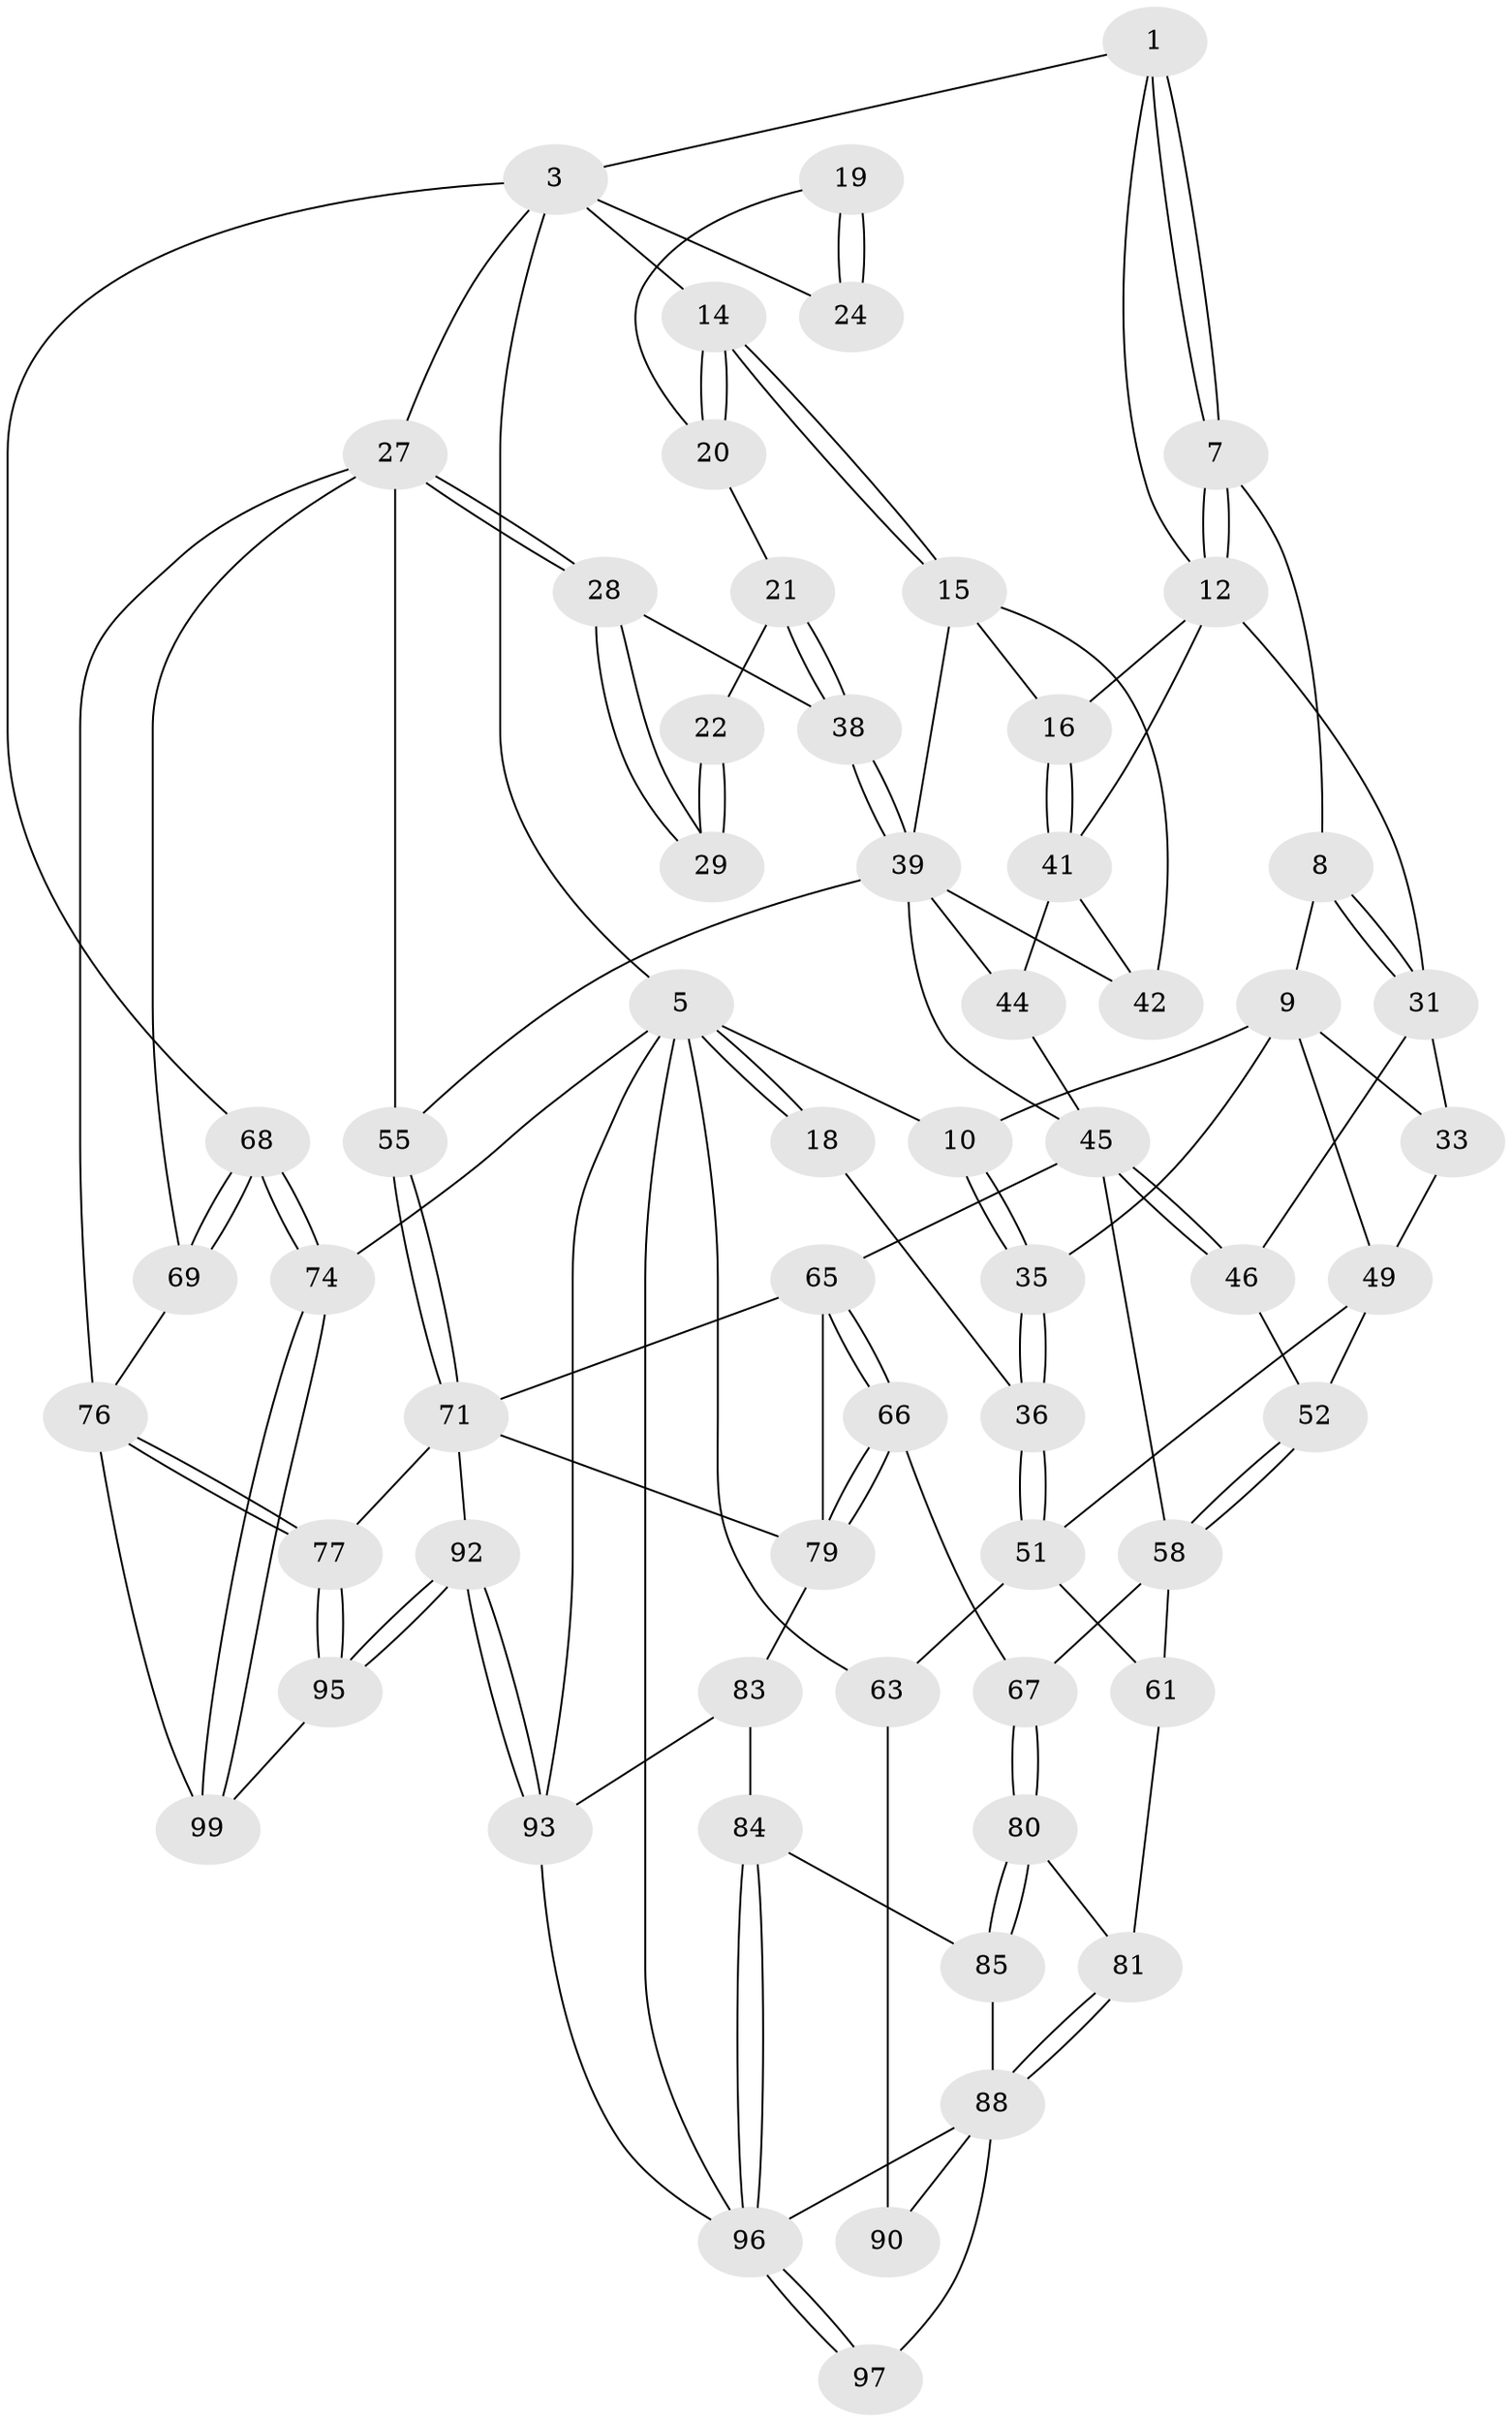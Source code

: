 // original degree distribution, {3: 0.0392156862745098, 4: 0.22549019607843138, 6: 0.24509803921568626, 5: 0.49019607843137253}
// Generated by graph-tools (version 1.1) at 2025/21/03/04/25 18:21:27]
// undirected, 61 vertices, 138 edges
graph export_dot {
graph [start="1"]
  node [color=gray90,style=filled];
  1 [pos="+0.24225522338575056+0",super="+2"];
  3 [pos="+0.5600375711508018+0",super="+13+4"];
  5 [pos="+0+0",super="+64+6"];
  7 [pos="+0.2596617037841733+0.055120457928113854"];
  8 [pos="+0.22042469667692505+0.1584377761234827"];
  9 [pos="+0.21735836293059893+0.16060792779503053",super="+34"];
  10 [pos="+0.09977740158810947+0.13835355643135744"];
  12 [pos="+0.3510777365465267+0.15914225227976664",super="+17"];
  14 [pos="+0.5978823075346622+0.01601911324770927"];
  15 [pos="+0.5775891399593797+0.0727062227921558",super="+40"];
  16 [pos="+0.48540724475262603+0.13596676300192576"];
  18 [pos="+0+0.10521579836237749"];
  19 [pos="+0.916375364406236+0.09776974072486237"];
  20 [pos="+0.7152193934178658+0.09431472587296262"];
  21 [pos="+0.7599151989554389+0.1645024788851472"];
  22 [pos="+0.8287616651717092+0.17881106244874131",super="+23"];
  24 [pos="+1+0.0516044825570142"];
  27 [pos="+1+0.4122296911860978",super="+53"];
  28 [pos="+0.8716390609501511+0.3355315528387312"];
  29 [pos="+0.8647501538384837+0.2712267181409586"];
  31 [pos="+0.338115105765846+0.19478288900865426",super="+32"];
  33 [pos="+0.2673223355665392+0.2828085690236872"];
  35 [pos="+0.09211833212723439+0.15309230143937472"];
  36 [pos="+0+0.24923366028248162"];
  38 [pos="+0.774130545651134+0.3344037543842322"];
  39 [pos="+0.6679710042474605+0.3758146893972802",super="+47"];
  41 [pos="+0.4275517218034068+0.28638479531051725",super="+43"];
  42 [pos="+0.5229899078328342+0.23514124263888378"];
  44 [pos="+0.43426605446880095+0.38327490244402257"];
  45 [pos="+0.413072040352503+0.39091291673914114",super="+57"];
  46 [pos="+0.2840001129291069+0.324685744745059"];
  49 [pos="+0.10475993337392003+0.2743058666917574",super="+50"];
  51 [pos="+0+0.47969454827506375",super="+62"];
  52 [pos="+0.1668622998227923+0.401104953621759"];
  55 [pos="+0.6431174677509159+0.5551798812894515"];
  58 [pos="+0.2586487360258542+0.5234354996938604",super="+60"];
  61 [pos="+0.042584186581872276+0.6943848836270743"];
  63 [pos="+0+0.7818463607099709"];
  65 [pos="+0.4286332183595727+0.607696040774466",super="+72"];
  66 [pos="+0.35110086646004235+0.697592481859243"];
  67 [pos="+0.3414619836279046+0.6976930355833395"];
  68 [pos="+1+0.8878752944606125"];
  69 [pos="+0.9137487349370483+0.7700821888775778"];
  71 [pos="+0.6252739920880276+0.6788929016671478",super="+78"];
  74 [pos="+1+1"];
  76 [pos="+0.7279972642628151+0.8083411105787188",super="+87"];
  77 [pos="+0.6783307738955651+0.819559654492119"];
  79 [pos="+0.44208994671107854+0.795995770432189",super="+82"];
  80 [pos="+0.29490782473029814+0.7683450173980585"];
  81 [pos="+0.10321636948293156+0.7663780045709493"];
  83 [pos="+0.3227726677671568+0.8672233920843064"];
  84 [pos="+0.3016450929991809+0.8589322542901768"];
  85 [pos="+0.2887274524637145+0.8496963131096604"];
  88 [pos="+0.1518444648414444+0.8538005653288276",super="+91+89"];
  90 [pos="+0.09739740651354231+0.9531697159448956"];
  92 [pos="+0.5722721733503185+1"];
  93 [pos="+0.5662715943547264+1",super="+94"];
  95 [pos="+0.6341519785511602+1"];
  96 [pos="+0.25590164281541644+0.9694867693831881",super="+98"];
  97 [pos="+0.24335715042609762+0.9602678437122725"];
  99 [pos="+0.8508343526339667+0.9204954660790393"];
  1 -- 7;
  1 -- 7;
  1 -- 3;
  1 -- 12;
  3 -- 24 [weight=2];
  3 -- 14;
  3 -- 68;
  3 -- 5 [weight=2];
  3 -- 27;
  5 -- 18 [weight=2];
  5 -- 18;
  5 -- 74;
  5 -- 93;
  5 -- 63;
  5 -- 10;
  5 -- 96;
  7 -- 8;
  7 -- 12;
  7 -- 12;
  8 -- 9;
  8 -- 31;
  8 -- 31;
  9 -- 10;
  9 -- 35;
  9 -- 49;
  9 -- 33;
  10 -- 35;
  10 -- 35;
  12 -- 16;
  12 -- 41;
  12 -- 31;
  14 -- 15;
  14 -- 15;
  14 -- 20;
  14 -- 20;
  15 -- 16;
  15 -- 42;
  15 -- 39;
  16 -- 41;
  16 -- 41;
  18 -- 36;
  19 -- 20;
  19 -- 24;
  19 -- 24;
  20 -- 21;
  21 -- 22;
  21 -- 38;
  21 -- 38;
  22 -- 29 [weight=2];
  22 -- 29;
  27 -- 28;
  27 -- 28;
  27 -- 76;
  27 -- 69;
  27 -- 55;
  28 -- 29;
  28 -- 29;
  28 -- 38;
  31 -- 33;
  31 -- 46;
  33 -- 49;
  35 -- 36;
  35 -- 36;
  36 -- 51;
  36 -- 51;
  38 -- 39;
  38 -- 39;
  39 -- 55;
  39 -- 42;
  39 -- 44;
  39 -- 45;
  41 -- 42;
  41 -- 44;
  44 -- 45;
  45 -- 46;
  45 -- 46;
  45 -- 65;
  45 -- 58;
  46 -- 52;
  49 -- 51;
  49 -- 52;
  51 -- 61;
  51 -- 63;
  52 -- 58;
  52 -- 58;
  55 -- 71;
  55 -- 71;
  58 -- 67;
  58 -- 61;
  61 -- 81;
  63 -- 90;
  65 -- 66;
  65 -- 66;
  65 -- 79;
  65 -- 71;
  66 -- 67;
  66 -- 79;
  66 -- 79;
  67 -- 80;
  67 -- 80;
  68 -- 69;
  68 -- 69;
  68 -- 74;
  68 -- 74;
  69 -- 76;
  71 -- 92;
  71 -- 77;
  71 -- 79;
  74 -- 99;
  74 -- 99;
  76 -- 77;
  76 -- 77;
  76 -- 99;
  77 -- 95;
  77 -- 95;
  79 -- 83;
  80 -- 81;
  80 -- 85;
  80 -- 85;
  81 -- 88;
  81 -- 88;
  83 -- 84;
  83 -- 93;
  84 -- 85;
  84 -- 96;
  84 -- 96;
  85 -- 88;
  88 -- 97 [weight=2];
  88 -- 90 [weight=2];
  88 -- 96;
  92 -- 93;
  92 -- 93;
  92 -- 95;
  92 -- 95;
  93 -- 96;
  95 -- 99;
  96 -- 97;
  96 -- 97;
}
